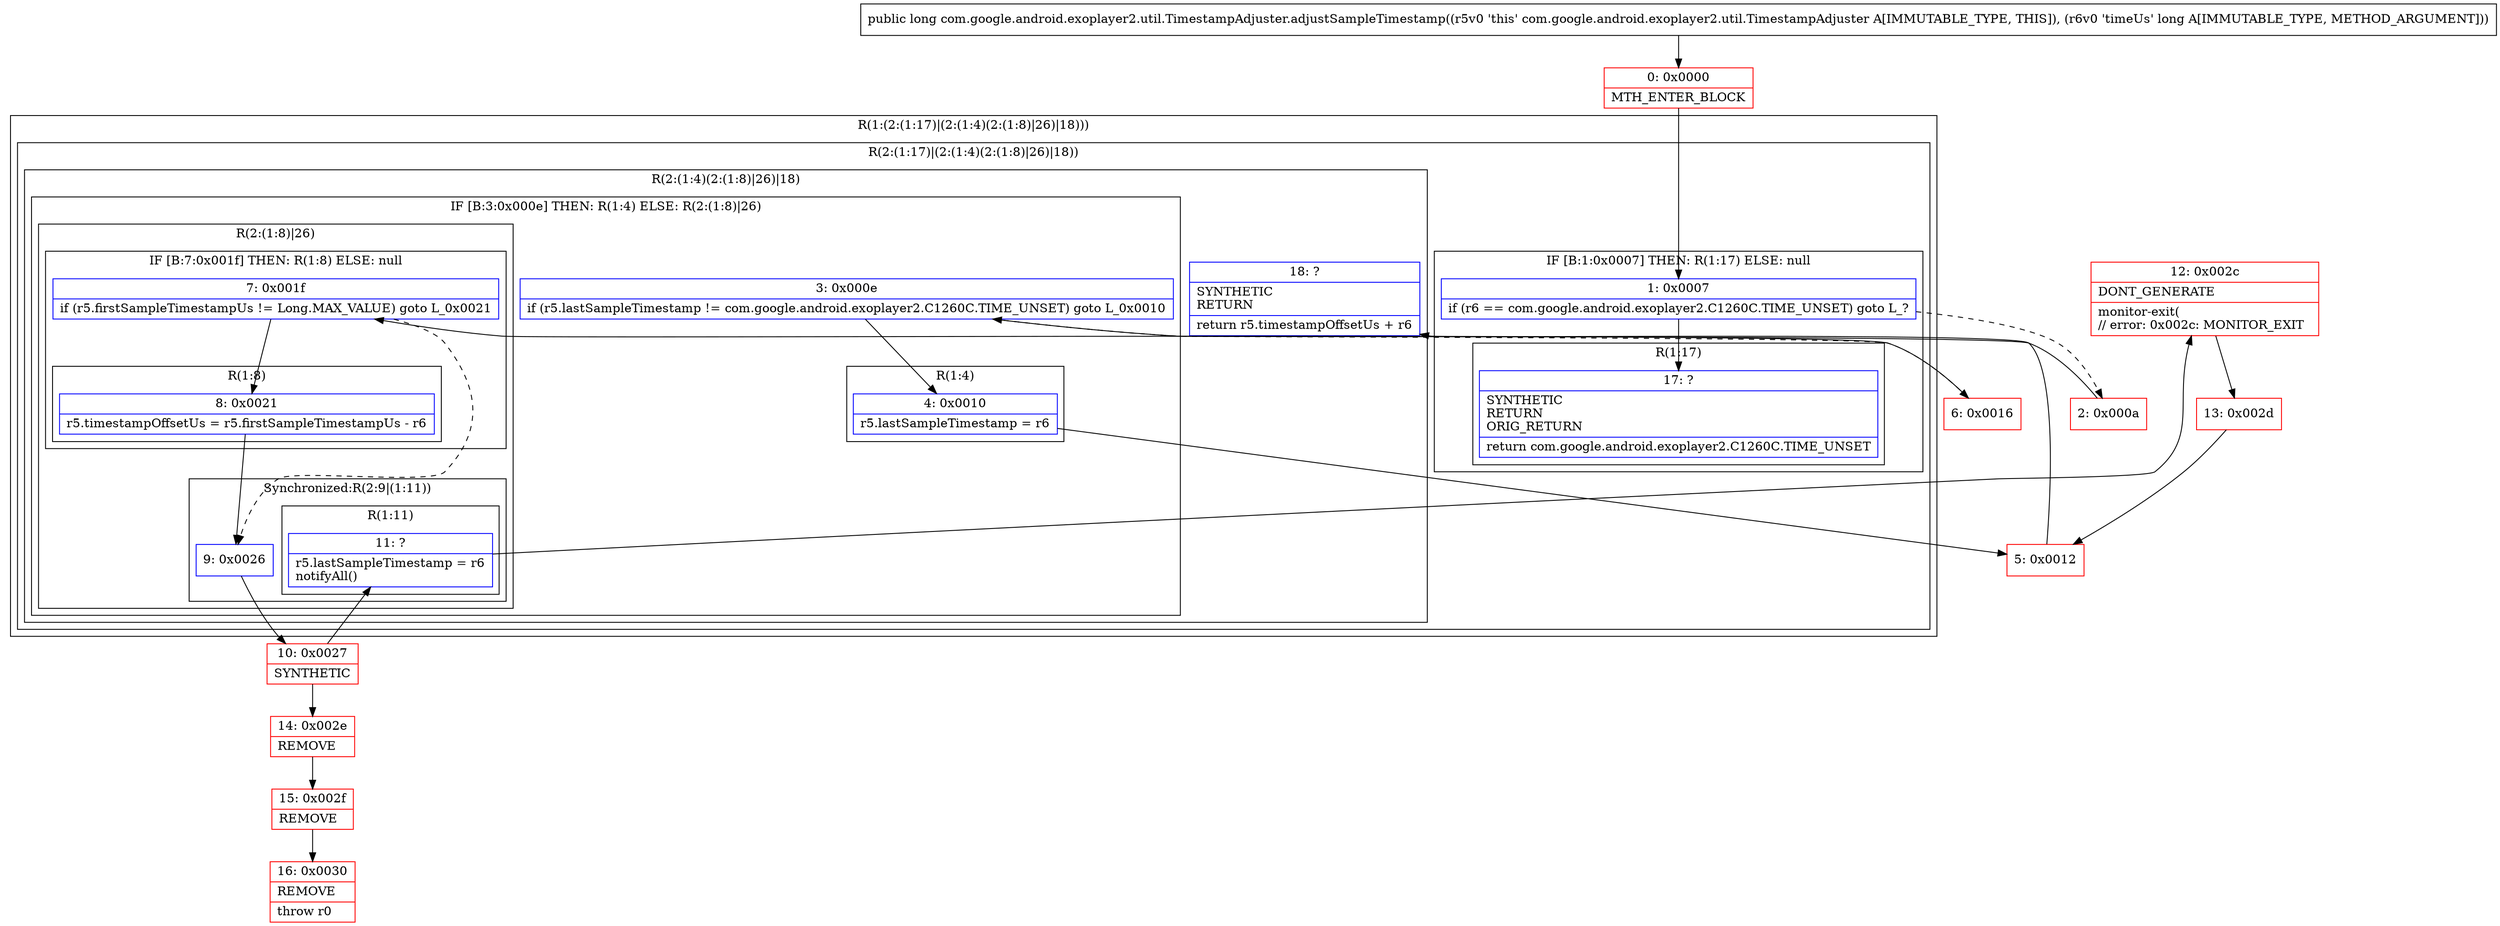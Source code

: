 digraph "CFG forcom.google.android.exoplayer2.util.TimestampAdjuster.adjustSampleTimestamp(J)J" {
subgraph cluster_Region_619557080 {
label = "R(1:(2:(1:17)|(2:(1:4)(2:(1:8)|26)|18)))";
node [shape=record,color=blue];
subgraph cluster_Region_630965160 {
label = "R(2:(1:17)|(2:(1:4)(2:(1:8)|26)|18))";
node [shape=record,color=blue];
subgraph cluster_IfRegion_1981657284 {
label = "IF [B:1:0x0007] THEN: R(1:17) ELSE: null";
node [shape=record,color=blue];
Node_1 [shape=record,label="{1\:\ 0x0007|if (r6 == com.google.android.exoplayer2.C1260C.TIME_UNSET) goto L_?\l}"];
subgraph cluster_Region_2108582119 {
label = "R(1:17)";
node [shape=record,color=blue];
Node_17 [shape=record,label="{17\:\ ?|SYNTHETIC\lRETURN\lORIG_RETURN\l|return com.google.android.exoplayer2.C1260C.TIME_UNSET\l}"];
}
}
subgraph cluster_Region_881618170 {
label = "R(2:(1:4)(2:(1:8)|26)|18)";
node [shape=record,color=blue];
subgraph cluster_IfRegion_1341226816 {
label = "IF [B:3:0x000e] THEN: R(1:4) ELSE: R(2:(1:8)|26)";
node [shape=record,color=blue];
Node_3 [shape=record,label="{3\:\ 0x000e|if (r5.lastSampleTimestamp != com.google.android.exoplayer2.C1260C.TIME_UNSET) goto L_0x0010\l}"];
subgraph cluster_Region_1416723946 {
label = "R(1:4)";
node [shape=record,color=blue];
Node_4 [shape=record,label="{4\:\ 0x0010|r5.lastSampleTimestamp = r6\l}"];
}
subgraph cluster_Region_1511444179 {
label = "R(2:(1:8)|26)";
node [shape=record,color=blue];
subgraph cluster_IfRegion_220889815 {
label = "IF [B:7:0x001f] THEN: R(1:8) ELSE: null";
node [shape=record,color=blue];
Node_7 [shape=record,label="{7\:\ 0x001f|if (r5.firstSampleTimestampUs != Long.MAX_VALUE) goto L_0x0021\l}"];
subgraph cluster_Region_1239807821 {
label = "R(1:8)";
node [shape=record,color=blue];
Node_8 [shape=record,label="{8\:\ 0x0021|r5.timestampOffsetUs = r5.firstSampleTimestampUs \- r6\l}"];
}
}
subgraph cluster_SynchronizedRegion_379870646 {
label = "Synchronized:R(2:9|(1:11))";
node [shape=record,color=blue];
Node_9 [shape=record,label="{9\:\ 0x0026}"];
subgraph cluster_Region_2057857511 {
label = "R(1:11)";
node [shape=record,color=blue];
Node_11 [shape=record,label="{11\:\ ?|r5.lastSampleTimestamp = r6\lnotifyAll()\l}"];
}
}
}
}
Node_18 [shape=record,label="{18\:\ ?|SYNTHETIC\lRETURN\l|return r5.timestampOffsetUs + r6\l}"];
}
}
}
Node_0 [shape=record,color=red,label="{0\:\ 0x0000|MTH_ENTER_BLOCK\l}"];
Node_2 [shape=record,color=red,label="{2\:\ 0x000a}"];
Node_5 [shape=record,color=red,label="{5\:\ 0x0012}"];
Node_6 [shape=record,color=red,label="{6\:\ 0x0016}"];
Node_10 [shape=record,color=red,label="{10\:\ 0x0027|SYNTHETIC\l}"];
Node_12 [shape=record,color=red,label="{12\:\ 0x002c|DONT_GENERATE\l|monitor\-exit(\l\/\/ error: 0x002c: MONITOR_EXIT  \l}"];
Node_13 [shape=record,color=red,label="{13\:\ 0x002d}"];
Node_14 [shape=record,color=red,label="{14\:\ 0x002e|REMOVE\l}"];
Node_15 [shape=record,color=red,label="{15\:\ 0x002f|REMOVE\l}"];
Node_16 [shape=record,color=red,label="{16\:\ 0x0030|REMOVE\l|throw r0\l}"];
MethodNode[shape=record,label="{public long com.google.android.exoplayer2.util.TimestampAdjuster.adjustSampleTimestamp((r5v0 'this' com.google.android.exoplayer2.util.TimestampAdjuster A[IMMUTABLE_TYPE, THIS]), (r6v0 'timeUs' long A[IMMUTABLE_TYPE, METHOD_ARGUMENT])) }"];
MethodNode -> Node_0;
Node_1 -> Node_2[style=dashed];
Node_1 -> Node_17;
Node_3 -> Node_4;
Node_3 -> Node_6[style=dashed];
Node_4 -> Node_5;
Node_7 -> Node_8;
Node_7 -> Node_9[style=dashed];
Node_8 -> Node_9;
Node_9 -> Node_10;
Node_11 -> Node_12;
Node_0 -> Node_1;
Node_2 -> Node_3;
Node_5 -> Node_18;
Node_6 -> Node_7;
Node_10 -> Node_11;
Node_10 -> Node_14;
Node_12 -> Node_13;
Node_13 -> Node_5;
Node_14 -> Node_15;
Node_15 -> Node_16;
}

